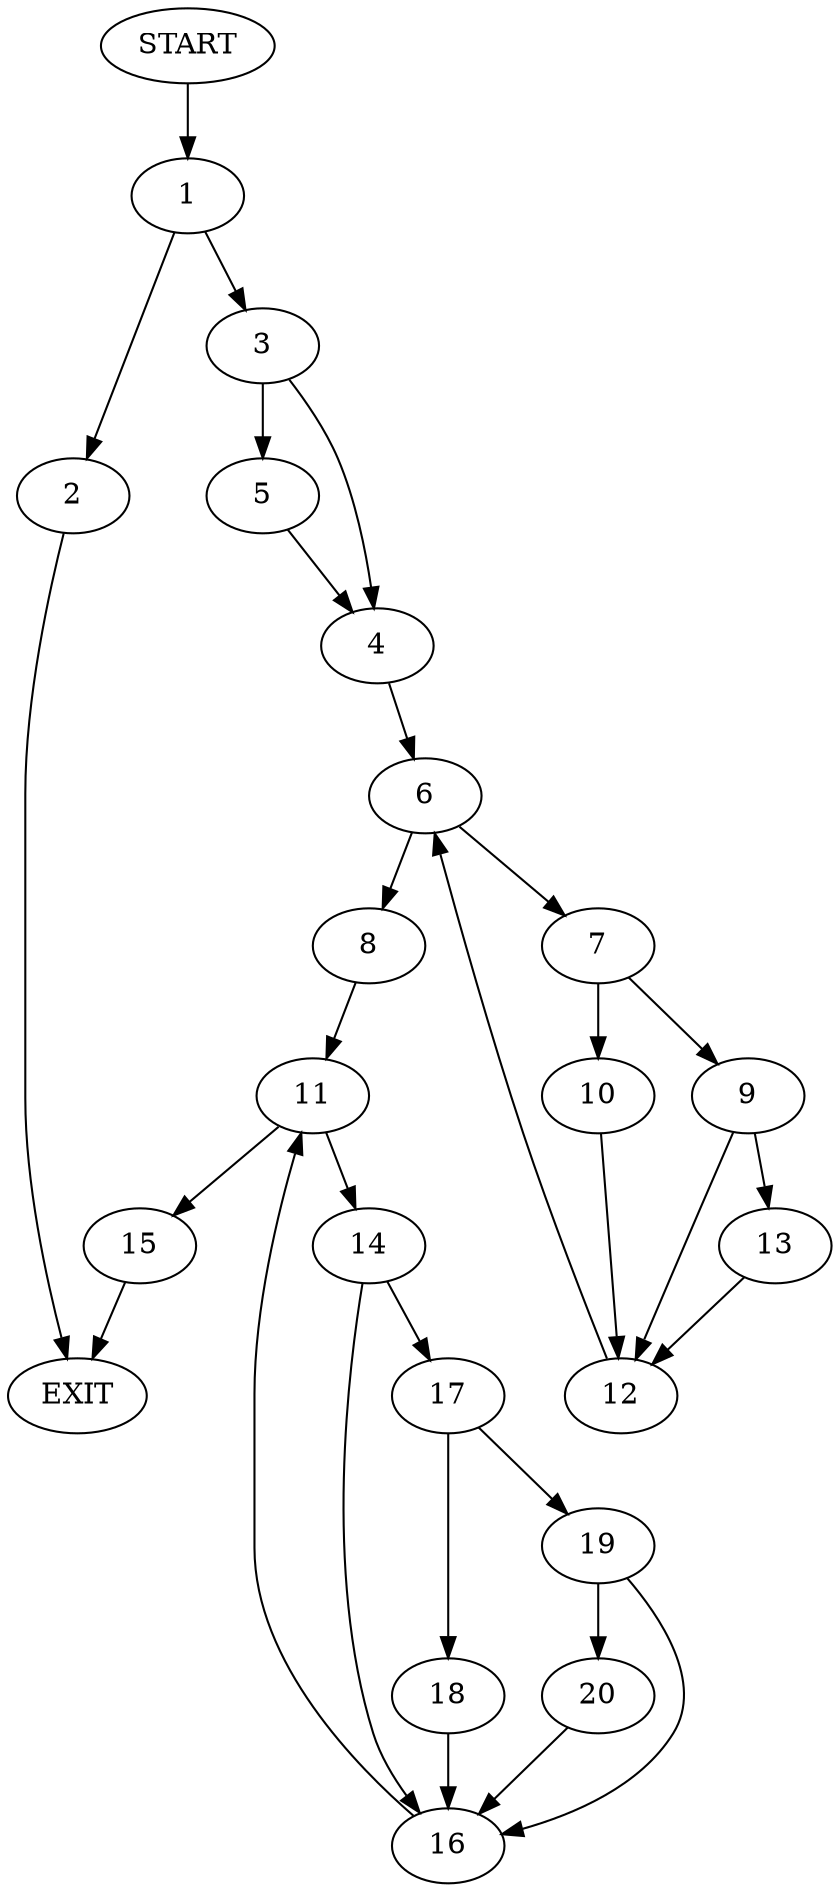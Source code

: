 digraph {
0 [label="START"]
21 [label="EXIT"]
0 -> 1
1 -> 2
1 -> 3
3 -> 4
3 -> 5
2 -> 21
4 -> 6
5 -> 4
6 -> 7
6 -> 8
7 -> 9
7 -> 10
8 -> 11
10 -> 12
9 -> 13
9 -> 12
12 -> 6
13 -> 12
11 -> 14
11 -> 15
15 -> 21
14 -> 16
14 -> 17
16 -> 11
17 -> 18
17 -> 19
18 -> 16
19 -> 20
19 -> 16
20 -> 16
}
